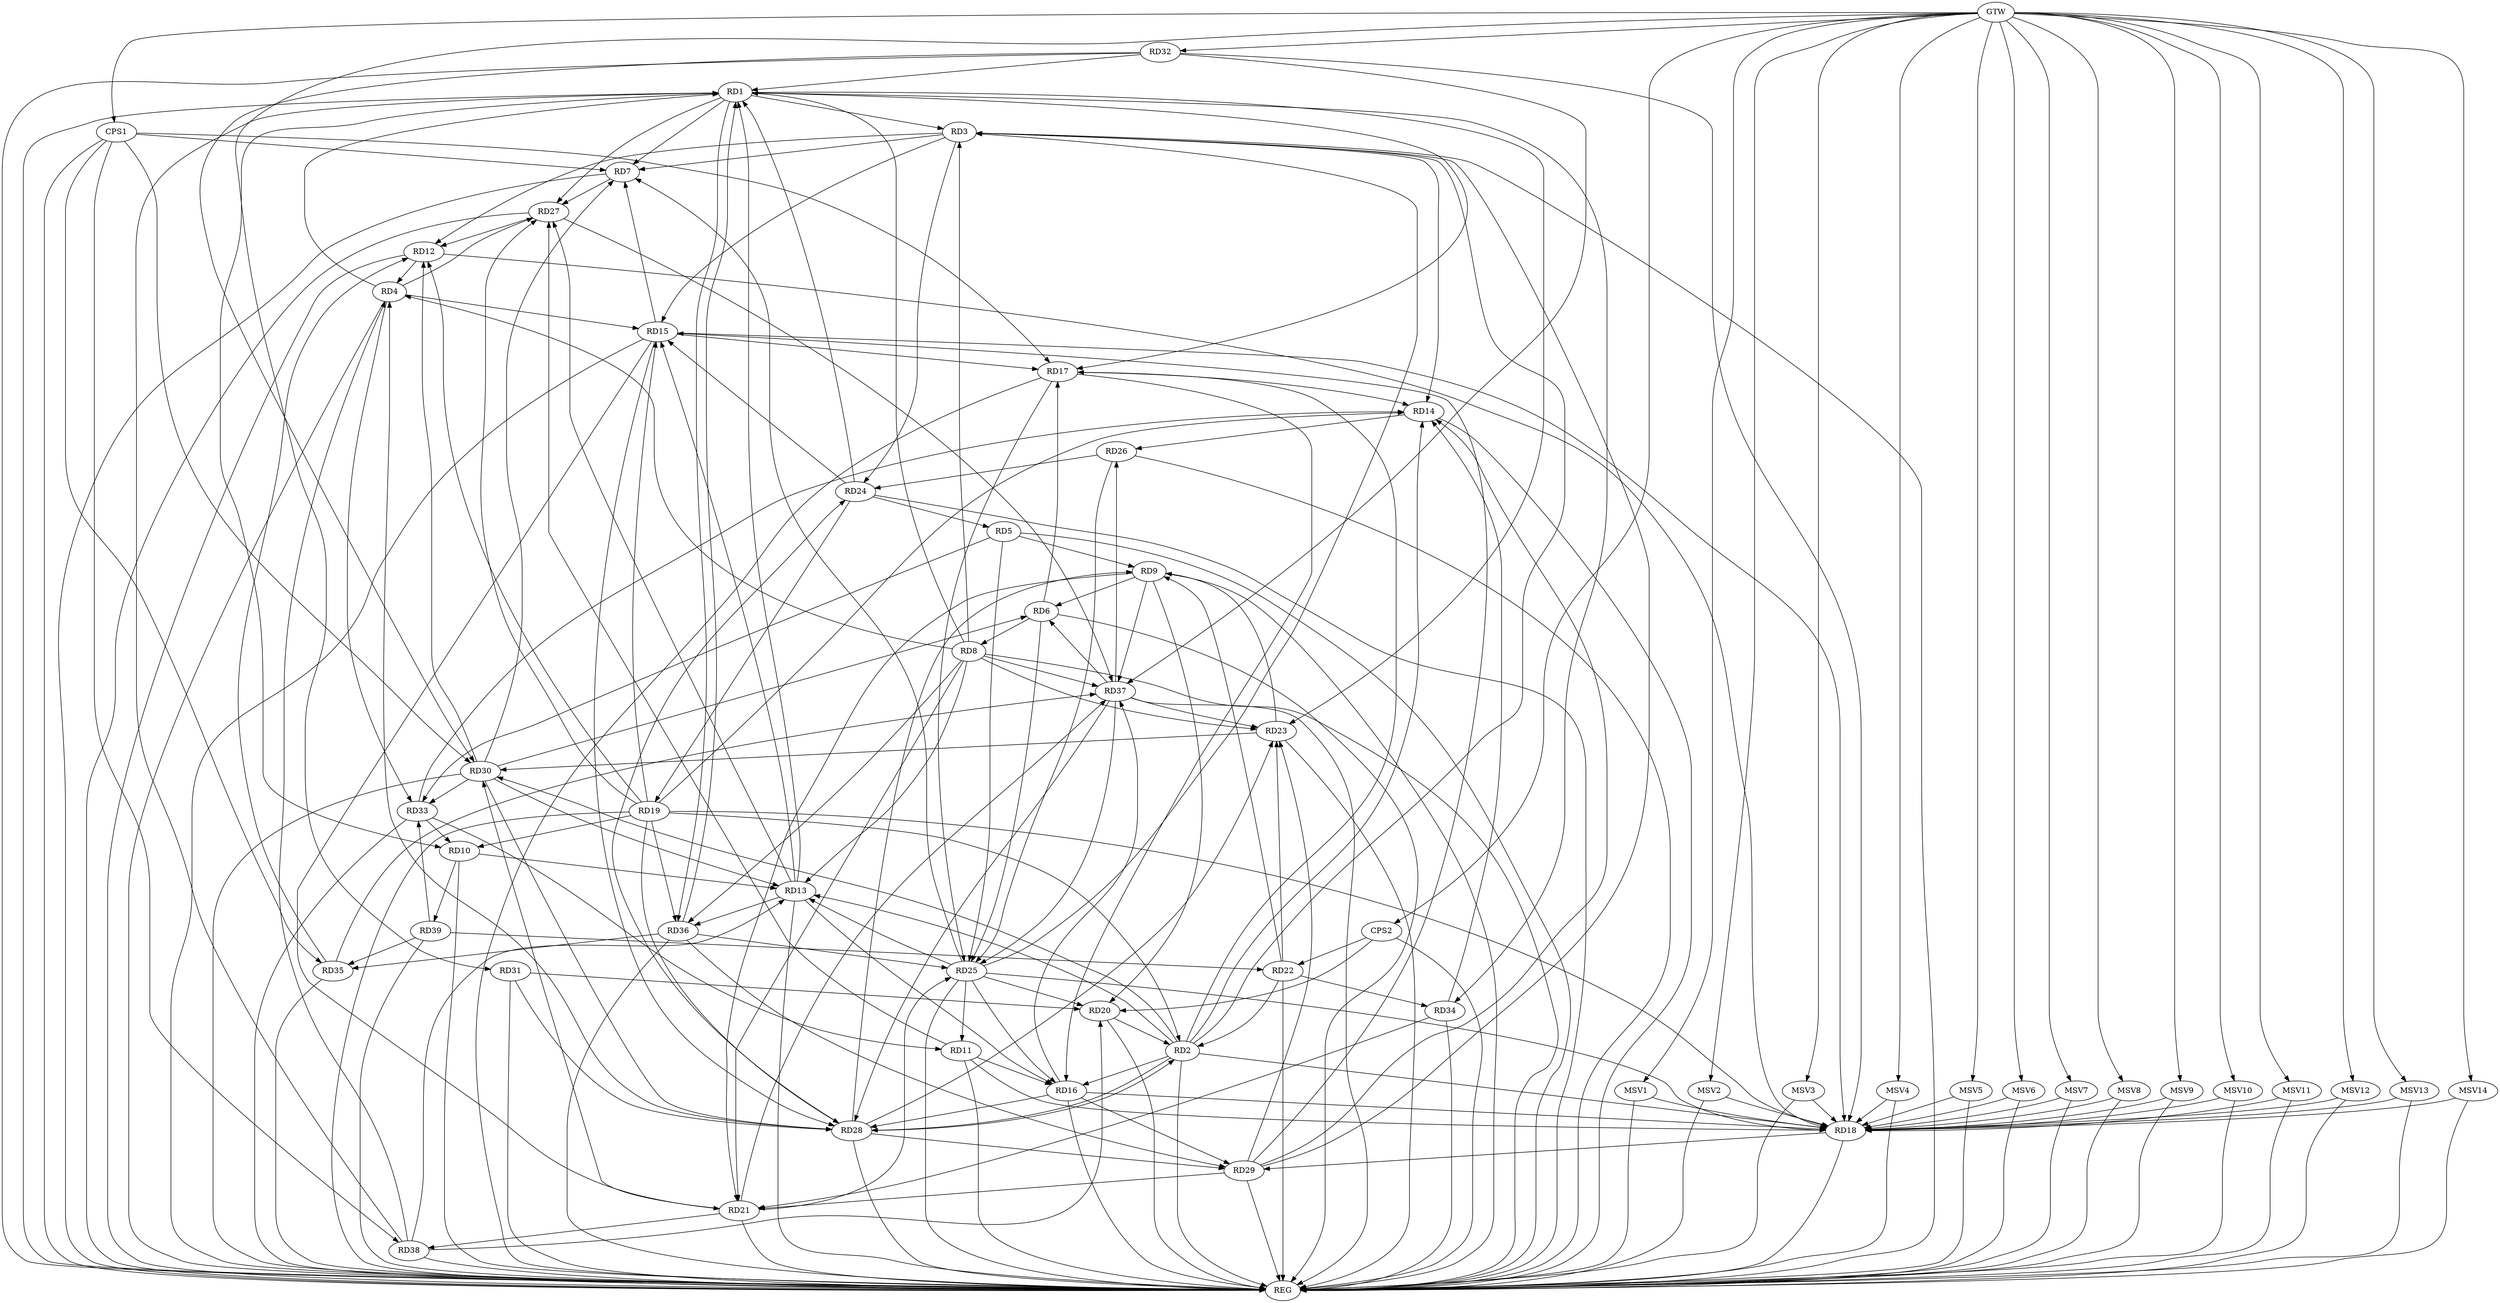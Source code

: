 strict digraph G {
  RD1 [ label="RD1" ];
  RD2 [ label="RD2" ];
  RD3 [ label="RD3" ];
  RD4 [ label="RD4" ];
  RD5 [ label="RD5" ];
  RD6 [ label="RD6" ];
  RD7 [ label="RD7" ];
  RD8 [ label="RD8" ];
  RD9 [ label="RD9" ];
  RD10 [ label="RD10" ];
  RD11 [ label="RD11" ];
  RD12 [ label="RD12" ];
  RD13 [ label="RD13" ];
  RD14 [ label="RD14" ];
  RD15 [ label="RD15" ];
  RD16 [ label="RD16" ];
  RD17 [ label="RD17" ];
  RD18 [ label="RD18" ];
  RD19 [ label="RD19" ];
  RD20 [ label="RD20" ];
  RD21 [ label="RD21" ];
  RD22 [ label="RD22" ];
  RD23 [ label="RD23" ];
  RD24 [ label="RD24" ];
  RD25 [ label="RD25" ];
  RD26 [ label="RD26" ];
  RD27 [ label="RD27" ];
  RD28 [ label="RD28" ];
  RD29 [ label="RD29" ];
  RD30 [ label="RD30" ];
  RD31 [ label="RD31" ];
  RD32 [ label="RD32" ];
  RD33 [ label="RD33" ];
  RD34 [ label="RD34" ];
  RD35 [ label="RD35" ];
  RD36 [ label="RD36" ];
  RD37 [ label="RD37" ];
  RD38 [ label="RD38" ];
  RD39 [ label="RD39" ];
  CPS1 [ label="CPS1" ];
  CPS2 [ label="CPS2" ];
  GTW [ label="GTW" ];
  REG [ label="REG" ];
  MSV1 [ label="MSV1" ];
  MSV2 [ label="MSV2" ];
  MSV3 [ label="MSV3" ];
  MSV4 [ label="MSV4" ];
  MSV5 [ label="MSV5" ];
  MSV6 [ label="MSV6" ];
  MSV7 [ label="MSV7" ];
  MSV8 [ label="MSV8" ];
  MSV9 [ label="MSV9" ];
  MSV10 [ label="MSV10" ];
  MSV11 [ label="MSV11" ];
  MSV12 [ label="MSV12" ];
  MSV13 [ label="MSV13" ];
  MSV14 [ label="MSV14" ];
  RD1 -> RD3;
  RD4 -> RD1;
  RD1 -> RD7;
  RD8 -> RD1;
  RD1 -> RD10;
  RD13 -> RD1;
  RD1 -> RD17;
  RD1 -> RD23;
  RD24 -> RD1;
  RD1 -> RD27;
  RD32 -> RD1;
  RD1 -> RD34;
  RD1 -> RD36;
  RD36 -> RD1;
  RD38 -> RD1;
  RD2 -> RD3;
  RD2 -> RD13;
  RD2 -> RD14;
  RD2 -> RD16;
  RD2 -> RD17;
  RD2 -> RD18;
  RD19 -> RD2;
  RD20 -> RD2;
  RD22 -> RD2;
  RD2 -> RD28;
  RD28 -> RD2;
  RD2 -> RD30;
  RD3 -> RD7;
  RD8 -> RD3;
  RD3 -> RD12;
  RD3 -> RD14;
  RD3 -> RD15;
  RD3 -> RD24;
  RD25 -> RD3;
  RD29 -> RD3;
  RD8 -> RD4;
  RD12 -> RD4;
  RD4 -> RD15;
  RD4 -> RD27;
  RD28 -> RD4;
  RD4 -> RD33;
  RD38 -> RD4;
  RD5 -> RD9;
  RD24 -> RD5;
  RD5 -> RD25;
  RD5 -> RD33;
  RD6 -> RD8;
  RD9 -> RD6;
  RD6 -> RD17;
  RD6 -> RD25;
  RD30 -> RD6;
  RD37 -> RD6;
  RD15 -> RD7;
  RD25 -> RD7;
  RD7 -> RD27;
  RD30 -> RD7;
  RD8 -> RD13;
  RD8 -> RD21;
  RD8 -> RD23;
  RD8 -> RD36;
  RD8 -> RD37;
  RD9 -> RD20;
  RD9 -> RD21;
  RD22 -> RD9;
  RD23 -> RD9;
  RD28 -> RD9;
  RD9 -> RD37;
  RD10 -> RD13;
  RD19 -> RD10;
  RD33 -> RD10;
  RD10 -> RD39;
  RD11 -> RD16;
  RD11 -> RD18;
  RD25 -> RD11;
  RD11 -> RD27;
  RD33 -> RD11;
  RD12 -> RD18;
  RD19 -> RD12;
  RD27 -> RD12;
  RD30 -> RD12;
  RD35 -> RD12;
  RD13 -> RD15;
  RD13 -> RD16;
  RD25 -> RD13;
  RD13 -> RD27;
  RD30 -> RD13;
  RD13 -> RD36;
  RD38 -> RD13;
  RD17 -> RD14;
  RD19 -> RD14;
  RD14 -> RD26;
  RD29 -> RD14;
  RD33 -> RD14;
  RD34 -> RD14;
  RD15 -> RD17;
  RD15 -> RD18;
  RD19 -> RD15;
  RD15 -> RD21;
  RD24 -> RD15;
  RD15 -> RD28;
  RD29 -> RD15;
  RD17 -> RD16;
  RD16 -> RD18;
  RD25 -> RD16;
  RD16 -> RD28;
  RD16 -> RD29;
  RD16 -> RD37;
  RD17 -> RD25;
  RD19 -> RD18;
  RD25 -> RD18;
  RD18 -> RD29;
  RD32 -> RD18;
  RD24 -> RD19;
  RD19 -> RD27;
  RD19 -> RD28;
  RD19 -> RD36;
  RD25 -> RD20;
  RD31 -> RD20;
  RD38 -> RD20;
  RD21 -> RD25;
  RD29 -> RD21;
  RD21 -> RD30;
  RD34 -> RD21;
  RD21 -> RD37;
  RD21 -> RD38;
  RD22 -> RD23;
  RD22 -> RD34;
  RD39 -> RD22;
  RD28 -> RD23;
  RD29 -> RD23;
  RD23 -> RD30;
  RD37 -> RD23;
  RD26 -> RD24;
  RD28 -> RD24;
  RD26 -> RD25;
  RD36 -> RD25;
  RD37 -> RD25;
  RD37 -> RD26;
  RD27 -> RD37;
  RD28 -> RD29;
  RD30 -> RD28;
  RD31 -> RD28;
  RD37 -> RD28;
  RD36 -> RD29;
  RD32 -> RD30;
  RD30 -> RD33;
  RD32 -> RD37;
  RD39 -> RD33;
  RD36 -> RD35;
  RD35 -> RD37;
  RD39 -> RD35;
  CPS1 -> RD38;
  CPS1 -> RD30;
  CPS1 -> RD17;
  CPS1 -> RD7;
  CPS1 -> RD35;
  CPS2 -> RD22;
  CPS2 -> RD20;
  GTW -> RD31;
  GTW -> RD32;
  GTW -> CPS1;
  GTW -> CPS2;
  RD1 -> REG;
  RD2 -> REG;
  RD3 -> REG;
  RD4 -> REG;
  RD5 -> REG;
  RD6 -> REG;
  RD7 -> REG;
  RD8 -> REG;
  RD9 -> REG;
  RD10 -> REG;
  RD11 -> REG;
  RD12 -> REG;
  RD13 -> REG;
  RD14 -> REG;
  RD15 -> REG;
  RD16 -> REG;
  RD17 -> REG;
  RD18 -> REG;
  RD19 -> REG;
  RD20 -> REG;
  RD21 -> REG;
  RD22 -> REG;
  RD23 -> REG;
  RD24 -> REG;
  RD25 -> REG;
  RD26 -> REG;
  RD27 -> REG;
  RD28 -> REG;
  RD29 -> REG;
  RD30 -> REG;
  RD31 -> REG;
  RD32 -> REG;
  RD33 -> REG;
  RD34 -> REG;
  RD35 -> REG;
  RD36 -> REG;
  RD37 -> REG;
  RD38 -> REG;
  RD39 -> REG;
  CPS1 -> REG;
  CPS2 -> REG;
  MSV1 -> RD18;
  MSV2 -> RD18;
  MSV3 -> RD18;
  MSV4 -> RD18;
  MSV5 -> RD18;
  MSV6 -> RD18;
  MSV7 -> RD18;
  MSV8 -> RD18;
  GTW -> MSV1;
  MSV1 -> REG;
  GTW -> MSV2;
  MSV2 -> REG;
  GTW -> MSV3;
  MSV3 -> REG;
  GTW -> MSV4;
  MSV4 -> REG;
  GTW -> MSV5;
  MSV5 -> REG;
  GTW -> MSV6;
  MSV6 -> REG;
  GTW -> MSV7;
  MSV7 -> REG;
  GTW -> MSV8;
  MSV8 -> REG;
  MSV9 -> RD18;
  MSV10 -> RD18;
  MSV11 -> RD18;
  GTW -> MSV9;
  MSV9 -> REG;
  GTW -> MSV10;
  MSV10 -> REG;
  GTW -> MSV11;
  MSV11 -> REG;
  MSV12 -> RD18;
  GTW -> MSV12;
  MSV12 -> REG;
  MSV13 -> RD18;
  GTW -> MSV13;
  MSV13 -> REG;
  MSV14 -> RD18;
  GTW -> MSV14;
  MSV14 -> REG;
}
